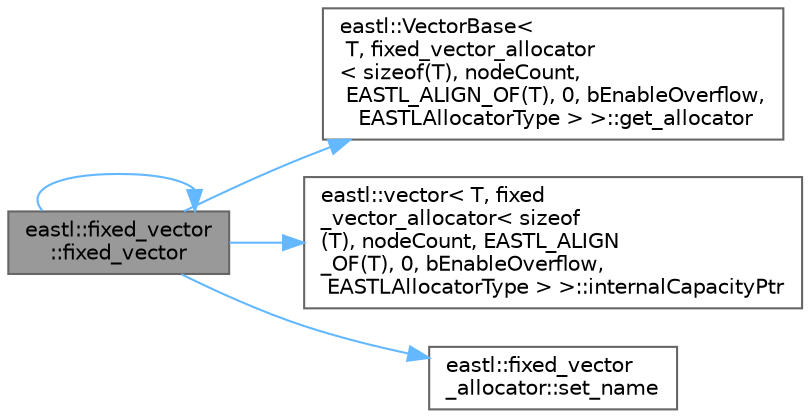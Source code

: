 digraph "eastl::fixed_vector::fixed_vector"
{
 // LATEX_PDF_SIZE
  bgcolor="transparent";
  edge [fontname=Helvetica,fontsize=10,labelfontname=Helvetica,labelfontsize=10];
  node [fontname=Helvetica,fontsize=10,shape=box,height=0.2,width=0.4];
  rankdir="LR";
  Node1 [id="Node000001",label="eastl::fixed_vector\l::fixed_vector",height=0.2,width=0.4,color="gray40", fillcolor="grey60", style="filled", fontcolor="black",tooltip=" "];
  Node1 -> Node1 [id="edge5_Node000001_Node000001",color="steelblue1",style="solid",tooltip=" "];
  Node1 -> Node2 [id="edge6_Node000001_Node000002",color="steelblue1",style="solid",tooltip=" "];
  Node2 [id="Node000002",label="eastl::VectorBase\<\l T, fixed_vector_allocator\l\< sizeof(T), nodeCount,\l EASTL_ALIGN_OF(T), 0, bEnableOverflow,\l EASTLAllocatorType \> \>::get_allocator",height=0.2,width=0.4,color="grey40", fillcolor="white", style="filled",URL="$structeastl_1_1_vector_base.html#ace1691c085f1dd577f3e4619adc29803",tooltip=" "];
  Node1 -> Node3 [id="edge7_Node000001_Node000003",color="steelblue1",style="solid",tooltip=" "];
  Node3 [id="Node000003",label="eastl::vector\< T, fixed\l_vector_allocator\< sizeof\l(T), nodeCount, EASTL_ALIGN\l_OF(T), 0, bEnableOverflow,\l EASTLAllocatorType \> \>::internalCapacityPtr",height=0.2,width=0.4,color="grey40", fillcolor="white", style="filled",URL="$classeastl_1_1vector.html#ae9f7a80149a259ac506fd513bc213dd0",tooltip=" "];
  Node1 -> Node4 [id="edge8_Node000001_Node000004",color="steelblue1",style="solid",tooltip=" "];
  Node4 [id="Node000004",label="eastl::fixed_vector\l_allocator::set_name",height=0.2,width=0.4,color="grey40", fillcolor="white", style="filled",URL="$classeastl_1_1fixed__vector__allocator.html#abf167017864da335c029e6e748cbe5f3",tooltip=" "];
}
